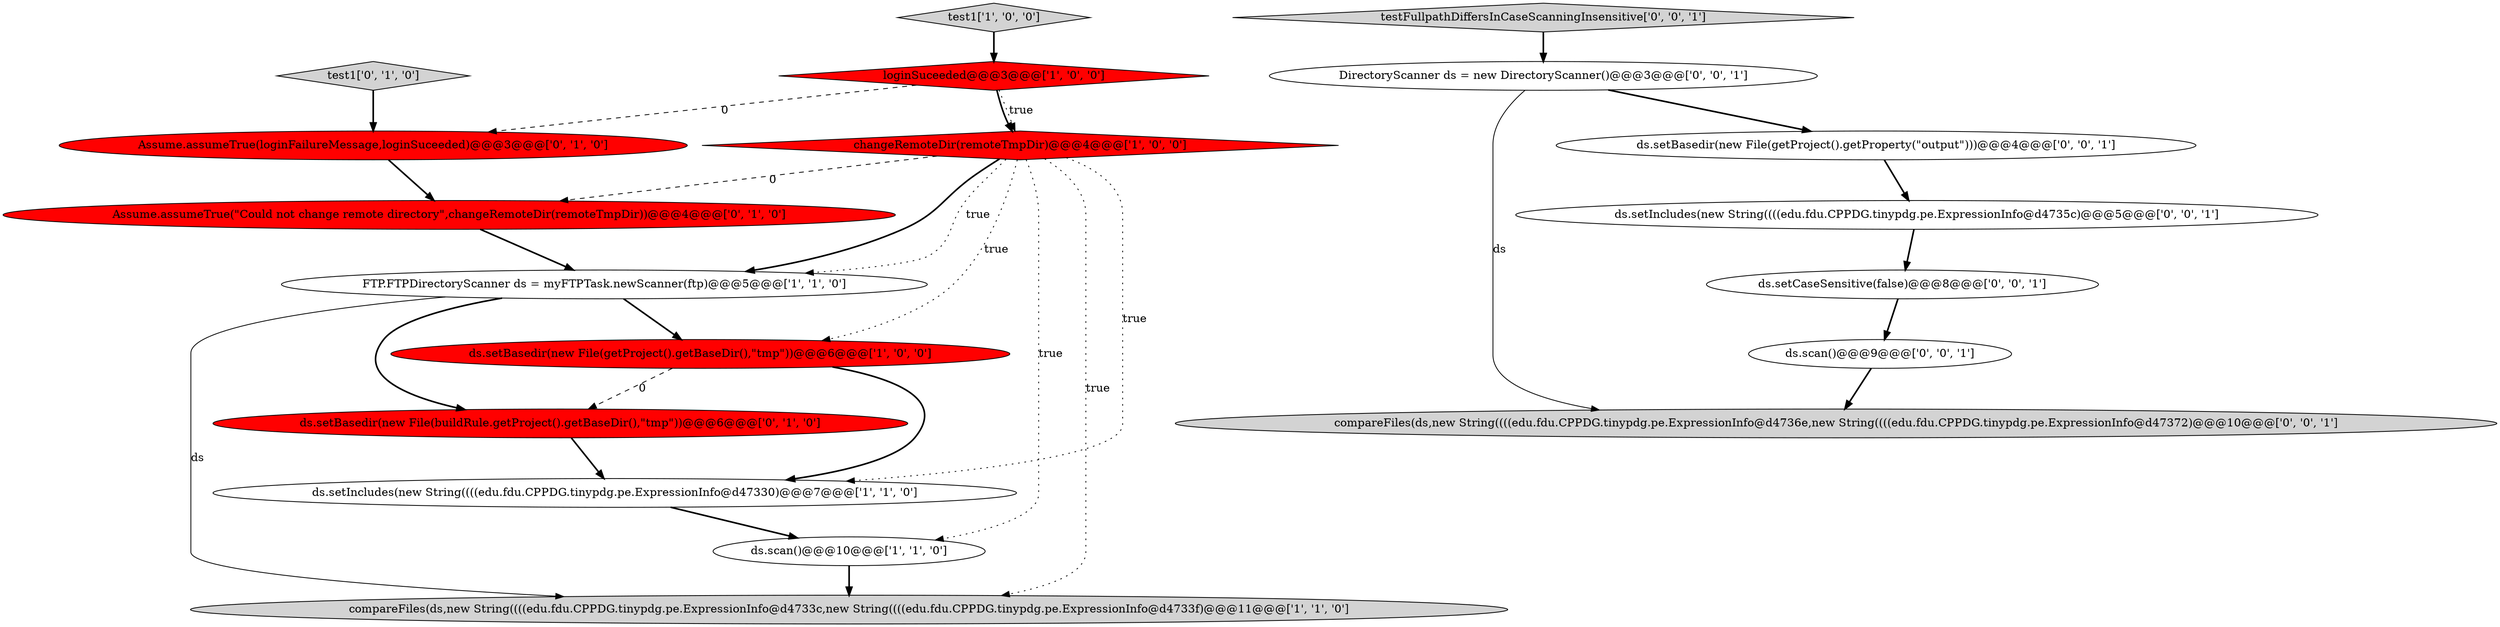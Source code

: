digraph {
11 [style = filled, label = "Assume.assumeTrue(\"Could not change remote directory\",changeRemoteDir(remoteTmpDir))@@@4@@@['0', '1', '0']", fillcolor = red, shape = ellipse image = "AAA1AAABBB2BBB"];
7 [style = filled, label = "loginSuceeded@@@3@@@['1', '0', '0']", fillcolor = red, shape = diamond image = "AAA1AAABBB1BBB"];
0 [style = filled, label = "changeRemoteDir(remoteTmpDir)@@@4@@@['1', '0', '0']", fillcolor = red, shape = diamond image = "AAA1AAABBB1BBB"];
5 [style = filled, label = "FTP.FTPDirectoryScanner ds = myFTPTask.newScanner(ftp)@@@5@@@['1', '1', '0']", fillcolor = white, shape = ellipse image = "AAA0AAABBB1BBB"];
3 [style = filled, label = "test1['1', '0', '0']", fillcolor = lightgray, shape = diamond image = "AAA0AAABBB1BBB"];
9 [style = filled, label = "ds.setBasedir(new File(buildRule.getProject().getBaseDir(),\"tmp\"))@@@6@@@['0', '1', '0']", fillcolor = red, shape = ellipse image = "AAA1AAABBB2BBB"];
10 [style = filled, label = "test1['0', '1', '0']", fillcolor = lightgray, shape = diamond image = "AAA0AAABBB2BBB"];
4 [style = filled, label = "ds.setBasedir(new File(getProject().getBaseDir(),\"tmp\"))@@@6@@@['1', '0', '0']", fillcolor = red, shape = ellipse image = "AAA1AAABBB1BBB"];
15 [style = filled, label = "DirectoryScanner ds = new DirectoryScanner()@@@3@@@['0', '0', '1']", fillcolor = white, shape = ellipse image = "AAA0AAABBB3BBB"];
16 [style = filled, label = "ds.scan()@@@9@@@['0', '0', '1']", fillcolor = white, shape = ellipse image = "AAA0AAABBB3BBB"];
17 [style = filled, label = "compareFiles(ds,new String((((edu.fdu.CPPDG.tinypdg.pe.ExpressionInfo@d4736e,new String((((edu.fdu.CPPDG.tinypdg.pe.ExpressionInfo@d47372)@@@10@@@['0', '0', '1']", fillcolor = lightgray, shape = ellipse image = "AAA0AAABBB3BBB"];
12 [style = filled, label = "ds.setCaseSensitive(false)@@@8@@@['0', '0', '1']", fillcolor = white, shape = ellipse image = "AAA0AAABBB3BBB"];
14 [style = filled, label = "testFullpathDiffersInCaseScanningInsensitive['0', '0', '1']", fillcolor = lightgray, shape = diamond image = "AAA0AAABBB3BBB"];
13 [style = filled, label = "ds.setIncludes(new String((((edu.fdu.CPPDG.tinypdg.pe.ExpressionInfo@d4735c)@@@5@@@['0', '0', '1']", fillcolor = white, shape = ellipse image = "AAA0AAABBB3BBB"];
18 [style = filled, label = "ds.setBasedir(new File(getProject().getProperty(\"output\")))@@@4@@@['0', '0', '1']", fillcolor = white, shape = ellipse image = "AAA0AAABBB3BBB"];
6 [style = filled, label = "ds.scan()@@@10@@@['1', '1', '0']", fillcolor = white, shape = ellipse image = "AAA0AAABBB1BBB"];
2 [style = filled, label = "ds.setIncludes(new String((((edu.fdu.CPPDG.tinypdg.pe.ExpressionInfo@d47330)@@@7@@@['1', '1', '0']", fillcolor = white, shape = ellipse image = "AAA0AAABBB1BBB"];
8 [style = filled, label = "Assume.assumeTrue(loginFailureMessage,loginSuceeded)@@@3@@@['0', '1', '0']", fillcolor = red, shape = ellipse image = "AAA1AAABBB2BBB"];
1 [style = filled, label = "compareFiles(ds,new String((((edu.fdu.CPPDG.tinypdg.pe.ExpressionInfo@d4733c,new String((((edu.fdu.CPPDG.tinypdg.pe.ExpressionInfo@d4733f)@@@11@@@['1', '1', '0']", fillcolor = lightgray, shape = ellipse image = "AAA0AAABBB1BBB"];
0->5 [style = dotted, label="true"];
5->9 [style = bold, label=""];
9->2 [style = bold, label=""];
2->6 [style = bold, label=""];
0->4 [style = dotted, label="true"];
7->8 [style = dashed, label="0"];
7->0 [style = bold, label=""];
0->11 [style = dashed, label="0"];
12->16 [style = bold, label=""];
4->2 [style = bold, label=""];
16->17 [style = bold, label=""];
7->0 [style = dotted, label="true"];
0->6 [style = dotted, label="true"];
15->18 [style = bold, label=""];
6->1 [style = bold, label=""];
4->9 [style = dashed, label="0"];
11->5 [style = bold, label=""];
5->1 [style = solid, label="ds"];
13->12 [style = bold, label=""];
10->8 [style = bold, label=""];
3->7 [style = bold, label=""];
5->4 [style = bold, label=""];
18->13 [style = bold, label=""];
14->15 [style = bold, label=""];
15->17 [style = solid, label="ds"];
0->2 [style = dotted, label="true"];
8->11 [style = bold, label=""];
0->5 [style = bold, label=""];
0->1 [style = dotted, label="true"];
}
